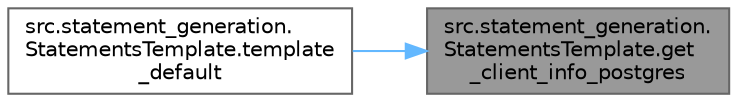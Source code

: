 digraph "src.statement_generation.StatementsTemplate.get_client_info_postgres"
{
 // LATEX_PDF_SIZE
  bgcolor="transparent";
  edge [fontname=Helvetica,fontsize=10,labelfontname=Helvetica,labelfontsize=10];
  node [fontname=Helvetica,fontsize=10,shape=box,height=0.2,width=0.4];
  rankdir="RL";
  Node1 [id="Node000001",label="src.statement_generation.\lStatementsTemplate.get\l_client_info_postgres",height=0.2,width=0.4,color="gray40", fillcolor="grey60", style="filled", fontcolor="black",tooltip=" "];
  Node1 -> Node2 [id="edge1_Node000001_Node000002",dir="back",color="steelblue1",style="solid",tooltip=" "];
  Node2 [id="Node000002",label="src.statement_generation.\lStatementsTemplate.template\l_default",height=0.2,width=0.4,color="grey40", fillcolor="white", style="filled",URL="$namespacesrc_1_1statement__generation_1_1_statements_template.html#a6ab23a7118020f94c8a49387eee2d0e8",tooltip=" "];
}
